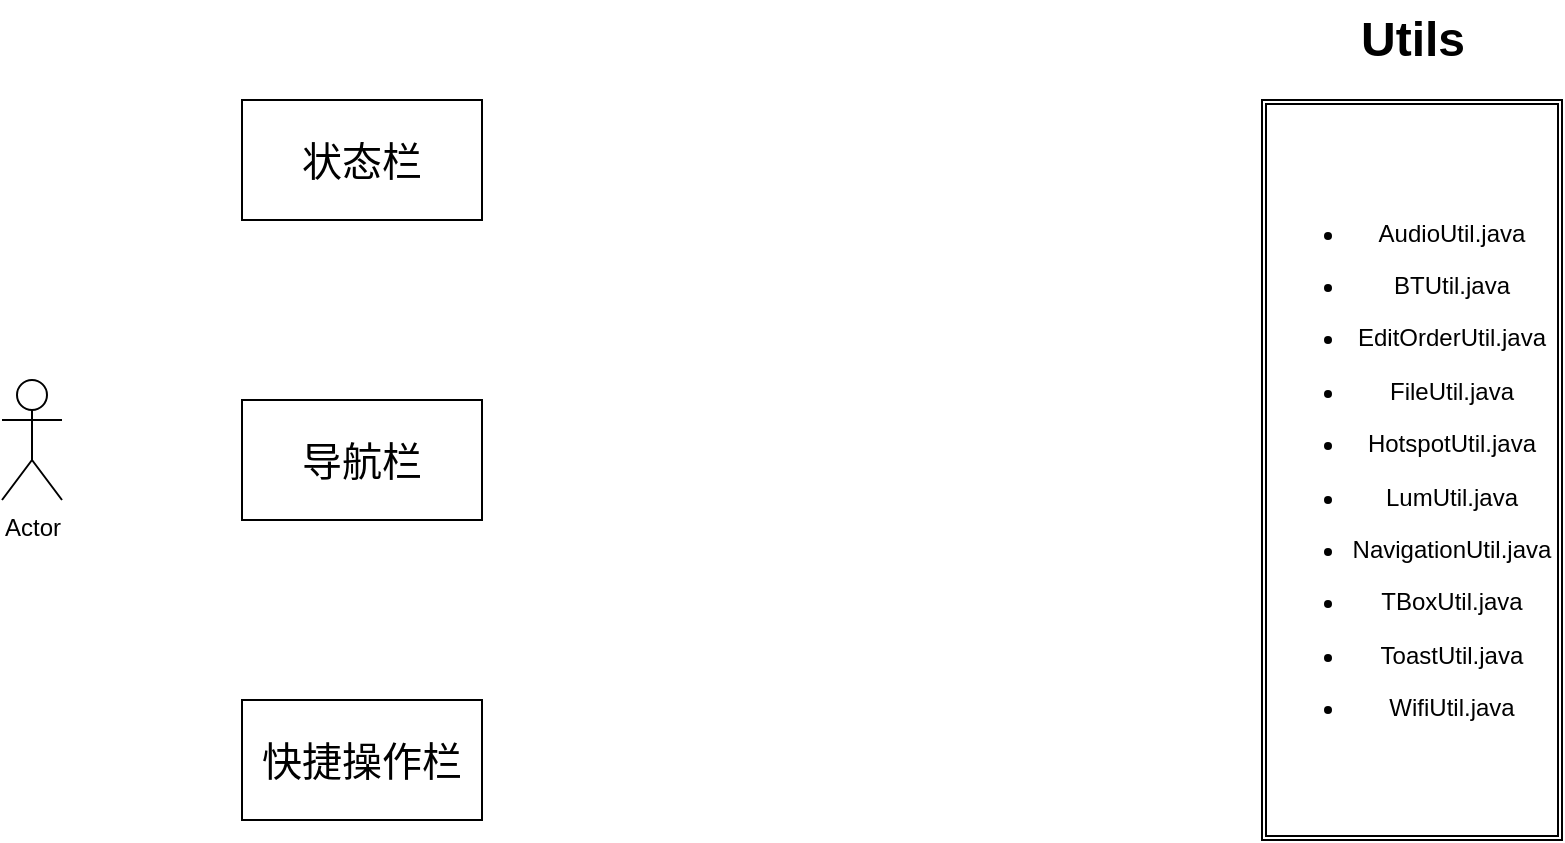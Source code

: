 <mxfile version="12.8.1" type="github"><diagram id="IkPuygVMDqV0UuGU7QS9" name="第 1 页"><mxGraphModel dx="1422" dy="762" grid="1" gridSize="10" guides="1" tooltips="1" connect="1" arrows="1" fold="1" page="1" pageScale="1" pageWidth="827" pageHeight="1169" math="0" shadow="0"><root><mxCell id="0"/><mxCell id="1" parent="0"/><mxCell id="gY-JDVU3rWq3zrUe6sR0-1" value="Actor" style="shape=umlActor;verticalLabelPosition=bottom;labelBackgroundColor=#ffffff;verticalAlign=top;html=1;outlineConnect=0;" vertex="1" parent="1"><mxGeometry x="40" y="300" width="30" height="60" as="geometry"/></mxCell><mxCell id="gY-JDVU3rWq3zrUe6sR0-2" value="&lt;font style=&quot;font-size: 20px&quot;&gt;状态栏&lt;/font&gt;" style="rounded=0;whiteSpace=wrap;html=1;" vertex="1" parent="1"><mxGeometry x="160" y="160" width="120" height="60" as="geometry"/></mxCell><mxCell id="gY-JDVU3rWq3zrUe6sR0-3" value="&lt;font style=&quot;font-size: 20px&quot;&gt;导航栏&lt;/font&gt;" style="rounded=0;whiteSpace=wrap;html=1;" vertex="1" parent="1"><mxGeometry x="160" y="310" width="120" height="60" as="geometry"/></mxCell><mxCell id="gY-JDVU3rWq3zrUe6sR0-4" value="&lt;font style=&quot;font-size: 20px&quot;&gt;快捷操作栏&lt;/font&gt;" style="rounded=0;whiteSpace=wrap;html=1;" vertex="1" parent="1"><mxGeometry x="160" y="460" width="120" height="60" as="geometry"/></mxCell><mxCell id="gY-JDVU3rWq3zrUe6sR0-5" value="&lt;div&gt;&lt;ul&gt;&lt;li&gt;AudioUtil.java&lt;/li&gt;&lt;/ul&gt;&lt;ul&gt;&lt;li&gt;BTUtil.java&lt;/li&gt;&lt;/ul&gt;&lt;ul&gt;&lt;li&gt;EditOrderUtil.java&lt;/li&gt;&lt;/ul&gt;&lt;ul&gt;&lt;li&gt;FileUtil.java&lt;/li&gt;&lt;/ul&gt;&lt;ul&gt;&lt;li&gt;HotspotUtil.java&lt;/li&gt;&lt;/ul&gt;&lt;ul&gt;&lt;li&gt;LumUtil.java&lt;/li&gt;&lt;/ul&gt;&lt;ul&gt;&lt;li&gt;NavigationUtil.java&lt;/li&gt;&lt;/ul&gt;&lt;ul&gt;&lt;li&gt;TBoxUtil.java&lt;/li&gt;&lt;/ul&gt;&lt;ul&gt;&lt;li&gt;ToastUtil.java&lt;/li&gt;&lt;/ul&gt;&lt;ul&gt;&lt;li&gt;WifiUtil.java&lt;/li&gt;&lt;/ul&gt;&lt;/div&gt;" style="shape=ext;double=1;rounded=0;whiteSpace=wrap;html=1;" vertex="1" parent="1"><mxGeometry x="670" y="160" width="150" height="370" as="geometry"/></mxCell><mxCell id="gY-JDVU3rWq3zrUe6sR0-10" value="Utils" style="text;strokeColor=none;fillColor=none;html=1;fontSize=24;fontStyle=1;verticalAlign=middle;align=center;" vertex="1" parent="1"><mxGeometry x="695" y="110" width="100" height="40" as="geometry"/></mxCell></root></mxGraphModel></diagram></mxfile>